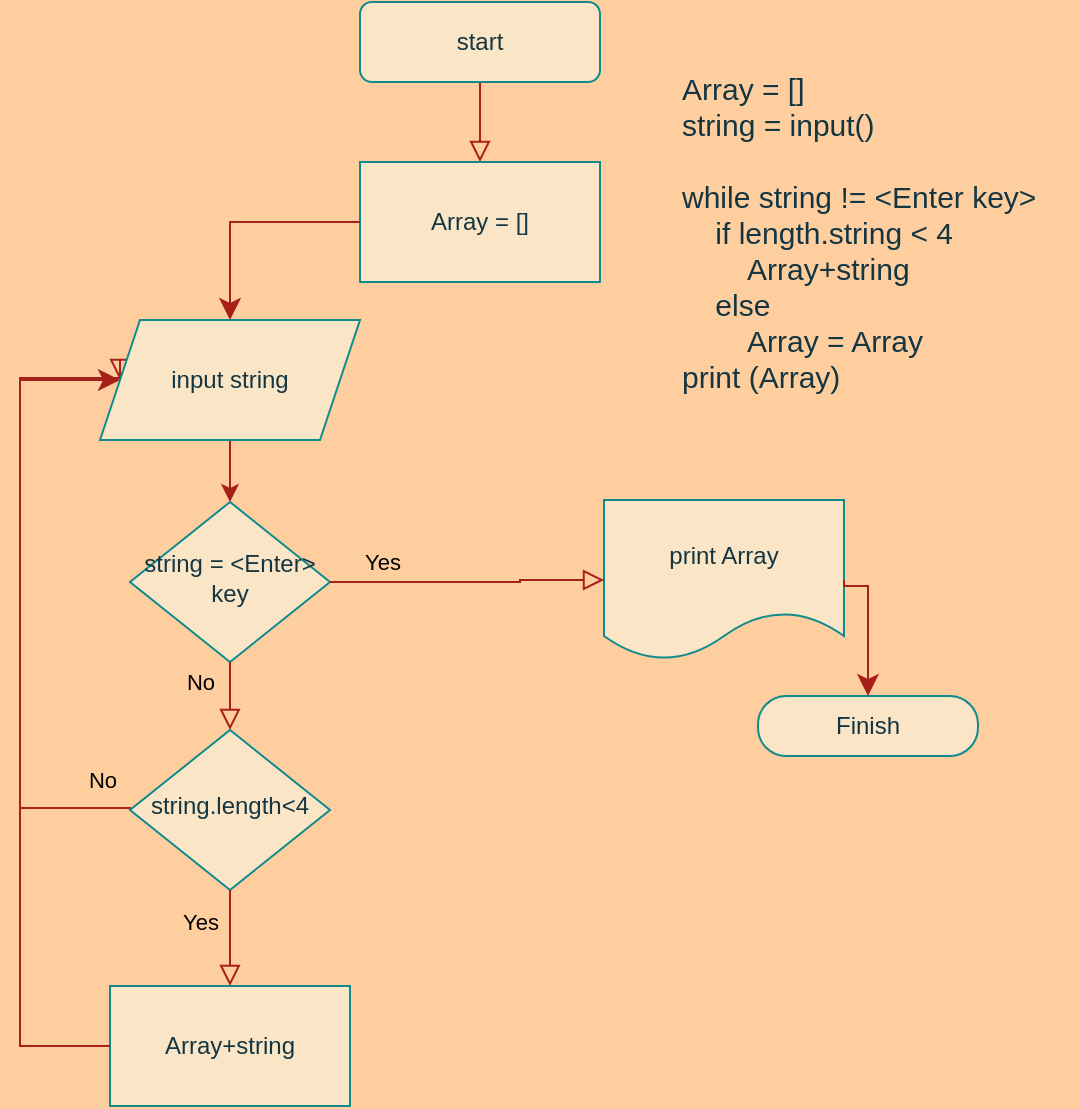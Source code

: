 <mxfile version="20.8.10" type="device"><diagram id="C5RBs43oDa-KdzZeNtuy" name="Page-1"><mxGraphModel dx="1805" dy="591" grid="1" gridSize="10" guides="1" tooltips="1" connect="1" arrows="1" fold="1" page="1" pageScale="1" pageWidth="827" pageHeight="1169" background="#FFCE9F" math="0" shadow="0"><root><mxCell id="WIyWlLk6GJQsqaUBKTNV-0"/><mxCell id="WIyWlLk6GJQsqaUBKTNV-1" parent="WIyWlLk6GJQsqaUBKTNV-0"/><mxCell id="WIyWlLk6GJQsqaUBKTNV-2" value="" style="rounded=0;html=1;jettySize=auto;orthogonalLoop=1;fontSize=11;endArrow=block;endFill=0;endSize=8;strokeWidth=1;shadow=0;labelBackgroundColor=none;edgeStyle=orthogonalEdgeStyle;strokeColor=#A8201A;fontColor=default;entryX=0.5;entryY=0;entryDx=0;entryDy=0;" parent="WIyWlLk6GJQsqaUBKTNV-1" source="WIyWlLk6GJQsqaUBKTNV-3" target="ASlHECMsIR_Y90T_0Cfs-0" edge="1"><mxGeometry relative="1" as="geometry"/></mxCell><mxCell id="WIyWlLk6GJQsqaUBKTNV-3" value="start" style="rounded=1;whiteSpace=wrap;html=1;fontSize=12;glass=0;strokeWidth=1;shadow=0;labelBackgroundColor=none;fillColor=#FAE5C7;strokeColor=#0F8B8D;fontColor=#143642;" parent="WIyWlLk6GJQsqaUBKTNV-1" vertex="1"><mxGeometry x="160" y="80" width="120" height="40" as="geometry"/></mxCell><mxCell id="WIyWlLk6GJQsqaUBKTNV-6" value="string = &amp;lt;Enter&amp;gt; key" style="rhombus;whiteSpace=wrap;html=1;shadow=0;fontFamily=Helvetica;fontSize=12;align=center;strokeWidth=1;spacing=6;spacingTop=-4;labelBackgroundColor=none;fillColor=#FAE5C7;strokeColor=#0F8B8D;fontColor=#143642;" parent="WIyWlLk6GJQsqaUBKTNV-1" vertex="1"><mxGeometry x="45" y="330" width="100" height="80" as="geometry"/></mxCell><mxCell id="WIyWlLk6GJQsqaUBKTNV-8" value="No" style="rounded=0;html=1;jettySize=auto;orthogonalLoop=1;fontSize=11;endArrow=block;endFill=0;endSize=8;strokeWidth=1;shadow=0;labelBackgroundColor=none;edgeStyle=orthogonalEdgeStyle;strokeColor=#A8201A;fontColor=default;entryX=0;entryY=0.5;entryDx=0;entryDy=0;exitX=0;exitY=0.5;exitDx=0;exitDy=0;" parent="WIyWlLk6GJQsqaUBKTNV-1" source="WIyWlLk6GJQsqaUBKTNV-10" target="ASlHECMsIR_Y90T_0Cfs-1" edge="1"><mxGeometry x="-0.905" y="-14" relative="1" as="geometry"><mxPoint as="offset"/><mxPoint x="145" y="483" as="sourcePoint"/><mxPoint x="150" y="268" as="targetPoint"/><Array as="points"><mxPoint x="-10" y="483"/><mxPoint x="-10" y="268"/><mxPoint x="40" y="268"/></Array></mxGeometry></mxCell><mxCell id="WIyWlLk6GJQsqaUBKTNV-10" value="string.length&amp;lt;4" style="rhombus;whiteSpace=wrap;html=1;shadow=0;fontFamily=Helvetica;fontSize=12;align=center;strokeWidth=1;spacing=6;spacingTop=-4;labelBackgroundColor=none;fillColor=#FAE5C7;strokeColor=#0F8B8D;fontColor=#143642;" parent="WIyWlLk6GJQsqaUBKTNV-1" vertex="1"><mxGeometry x="45" y="444" width="100" height="80" as="geometry"/></mxCell><mxCell id="ASlHECMsIR_Y90T_0Cfs-0" value="Array = []" style="rounded=0;whiteSpace=wrap;html=1;strokeColor=#0F8B8D;fontColor=#143642;fillColor=#FAE5C7;" vertex="1" parent="WIyWlLk6GJQsqaUBKTNV-1"><mxGeometry x="160" y="160" width="120" height="60" as="geometry"/></mxCell><mxCell id="ASlHECMsIR_Y90T_0Cfs-22" value="" style="edgeStyle=orthogonalEdgeStyle;rounded=0;orthogonalLoop=1;jettySize=auto;html=1;strokeColor=#A8201A;fontColor=#143642;fillColor=#FAE5C7;" edge="1" parent="WIyWlLk6GJQsqaUBKTNV-1" source="ASlHECMsIR_Y90T_0Cfs-1" target="WIyWlLk6GJQsqaUBKTNV-6"><mxGeometry relative="1" as="geometry"/></mxCell><mxCell id="ASlHECMsIR_Y90T_0Cfs-1" value="input string" style="shape=parallelogram;perimeter=parallelogramPerimeter;whiteSpace=wrap;html=1;fixedSize=1;strokeColor=#0F8B8D;fontColor=#143642;fillColor=#FAE5C7;" vertex="1" parent="WIyWlLk6GJQsqaUBKTNV-1"><mxGeometry x="30" y="239" width="130" height="60" as="geometry"/></mxCell><mxCell id="ASlHECMsIR_Y90T_0Cfs-6" value="Array+string" style="whiteSpace=wrap;html=1;strokeColor=#0F8B8D;fontColor=#143642;fillColor=#FAE5C7;" vertex="1" parent="WIyWlLk6GJQsqaUBKTNV-1"><mxGeometry x="35" y="572" width="120" height="60" as="geometry"/></mxCell><mxCell id="ASlHECMsIR_Y90T_0Cfs-9" value="Yes" style="rounded=0;html=1;jettySize=auto;orthogonalLoop=1;fontSize=11;endArrow=block;endFill=0;endSize=8;strokeWidth=1;shadow=0;labelBackgroundColor=none;edgeStyle=orthogonalEdgeStyle;strokeColor=#A8201A;fontColor=default;exitX=0.5;exitY=1;exitDx=0;exitDy=0;entryX=0.5;entryY=0;entryDx=0;entryDy=0;" edge="1" parent="WIyWlLk6GJQsqaUBKTNV-1" source="WIyWlLk6GJQsqaUBKTNV-10" target="ASlHECMsIR_Y90T_0Cfs-6"><mxGeometry x="-0.333" y="-15" relative="1" as="geometry"><mxPoint as="offset"/><mxPoint x="180.0" y="315" as="sourcePoint"/><mxPoint x="105" y="345" as="targetPoint"/></mxGeometry></mxCell><mxCell id="ASlHECMsIR_Y90T_0Cfs-12" value="print Array" style="shape=document;whiteSpace=wrap;html=1;boundedLbl=1;strokeColor=#0F8B8D;fontColor=#143642;fillColor=#FAE5C7;" vertex="1" parent="WIyWlLk6GJQsqaUBKTNV-1"><mxGeometry x="282" y="329" width="120" height="80" as="geometry"/></mxCell><mxCell id="ASlHECMsIR_Y90T_0Cfs-13" value="Finish" style="rounded=1;whiteSpace=wrap;html=1;strokeColor=#0F8B8D;fontColor=#143642;fillColor=#FAE5C7;arcSize=47;" vertex="1" parent="WIyWlLk6GJQsqaUBKTNV-1"><mxGeometry x="359" y="427" width="110" height="30" as="geometry"/></mxCell><mxCell id="ASlHECMsIR_Y90T_0Cfs-14" value="" style="edgeStyle=segmentEdgeStyle;endArrow=classic;html=1;curved=0;rounded=0;endSize=8;startSize=8;sourcePerimeterSpacing=0;targetPerimeterSpacing=0;strokeColor=#A8201A;fontColor=#143642;fillColor=#FAE5C7;exitX=1;exitY=0.5;exitDx=0;exitDy=0;entryX=0.5;entryY=0;entryDx=0;entryDy=0;" edge="1" parent="WIyWlLk6GJQsqaUBKTNV-1" source="ASlHECMsIR_Y90T_0Cfs-12" target="ASlHECMsIR_Y90T_0Cfs-13"><mxGeometry width="100" relative="1" as="geometry"><mxPoint x="340" y="492" as="sourcePoint"/><mxPoint x="440" y="532" as="targetPoint"/><Array as="points"><mxPoint x="414" y="372"/></Array></mxGeometry></mxCell><mxCell id="ASlHECMsIR_Y90T_0Cfs-15" value="" style="edgeStyle=segmentEdgeStyle;endArrow=classic;html=1;curved=0;rounded=0;endSize=8;startSize=8;sourcePerimeterSpacing=0;targetPerimeterSpacing=0;strokeColor=#A8201A;fontColor=#143642;fillColor=#FAE5C7;exitX=0;exitY=0.5;exitDx=0;exitDy=0;entryX=0.5;entryY=0;entryDx=0;entryDy=0;" edge="1" parent="WIyWlLk6GJQsqaUBKTNV-1" source="ASlHECMsIR_Y90T_0Cfs-0" target="ASlHECMsIR_Y90T_0Cfs-1"><mxGeometry width="100" relative="1" as="geometry"><mxPoint x="60" y="220" as="sourcePoint"/><mxPoint x="160" y="260" as="targetPoint"/><Array as="points"><mxPoint x="95" y="190"/></Array></mxGeometry></mxCell><mxCell id="ASlHECMsIR_Y90T_0Cfs-17" value="" style="edgeStyle=segmentEdgeStyle;endArrow=classic;html=1;curved=0;rounded=0;endSize=8;startSize=8;sourcePerimeterSpacing=0;targetPerimeterSpacing=0;strokeColor=#A8201A;fontColor=#143642;fillColor=#FAE5C7;exitX=0;exitY=0.5;exitDx=0;exitDy=0;" edge="1" parent="WIyWlLk6GJQsqaUBKTNV-1" source="ASlHECMsIR_Y90T_0Cfs-6"><mxGeometry width="100" relative="1" as="geometry"><mxPoint x="350" y="640" as="sourcePoint"/><mxPoint x="40" y="269" as="targetPoint"/><Array as="points"><mxPoint x="-10" y="602"/><mxPoint x="-10" y="269"/></Array></mxGeometry></mxCell><mxCell id="ASlHECMsIR_Y90T_0Cfs-21" value="No" style="rounded=0;html=1;jettySize=auto;orthogonalLoop=1;fontSize=11;endArrow=block;endFill=0;endSize=8;strokeWidth=1;shadow=0;labelBackgroundColor=none;edgeStyle=orthogonalEdgeStyle;strokeColor=#A8201A;fontColor=default;exitX=0.5;exitY=1;exitDx=0;exitDy=0;entryX=0.5;entryY=0;entryDx=0;entryDy=0;" edge="1" parent="WIyWlLk6GJQsqaUBKTNV-1" source="WIyWlLk6GJQsqaUBKTNV-6" target="WIyWlLk6GJQsqaUBKTNV-10"><mxGeometry x="-0.412" y="-15" relative="1" as="geometry"><mxPoint as="offset"/><mxPoint x="105" y="534" as="sourcePoint"/><mxPoint x="105" y="582" as="targetPoint"/></mxGeometry></mxCell><mxCell id="ASlHECMsIR_Y90T_0Cfs-23" value="Yes" style="rounded=0;html=1;jettySize=auto;orthogonalLoop=1;fontSize=11;endArrow=block;endFill=0;endSize=8;strokeWidth=1;shadow=0;labelBackgroundColor=none;edgeStyle=orthogonalEdgeStyle;strokeColor=#A8201A;fontColor=default;exitX=1;exitY=0.5;exitDx=0;exitDy=0;entryX=0;entryY=0.5;entryDx=0;entryDy=0;" edge="1" parent="WIyWlLk6GJQsqaUBKTNV-1" source="WIyWlLk6GJQsqaUBKTNV-6" target="ASlHECMsIR_Y90T_0Cfs-12"><mxGeometry x="-0.635" y="10" relative="1" as="geometry"><mxPoint x="1" as="offset"/><mxPoint x="55" y="494" as="sourcePoint"/><mxPoint x="50" y="279" as="targetPoint"/><Array as="points"><mxPoint x="240" y="370"/><mxPoint x="282" y="369"/></Array></mxGeometry></mxCell><mxCell id="ASlHECMsIR_Y90T_0Cfs-24" value="&lt;font style=&quot;font-size: 15px;&quot;&gt;Array = []&lt;br&gt;string = input()&lt;br&gt;&lt;br&gt;while string != &amp;lt;Enter key&amp;gt;&amp;nbsp;&lt;br&gt;&amp;nbsp; &amp;nbsp; if length.string &amp;lt; 4&lt;br&gt;&amp;nbsp; &amp;nbsp; &amp;nbsp; &amp;nbsp; Array+string&lt;br&gt;&amp;nbsp; &amp;nbsp; else&amp;nbsp;&lt;br&gt;&amp;nbsp; &amp;nbsp; &amp;nbsp; &amp;nbsp; Array = Array&lt;br&gt;print (Array)&lt;br&gt;&amp;nbsp; &amp;nbsp;&amp;nbsp;&lt;br&gt;&lt;/font&gt;" style="text;html=1;align=left;verticalAlign=middle;resizable=0;points=[];autosize=1;strokeColor=none;fillColor=none;fontColor=#143642;" vertex="1" parent="WIyWlLk6GJQsqaUBKTNV-1"><mxGeometry x="319" y="109" width="200" height="190" as="geometry"/></mxCell></root></mxGraphModel></diagram></mxfile>